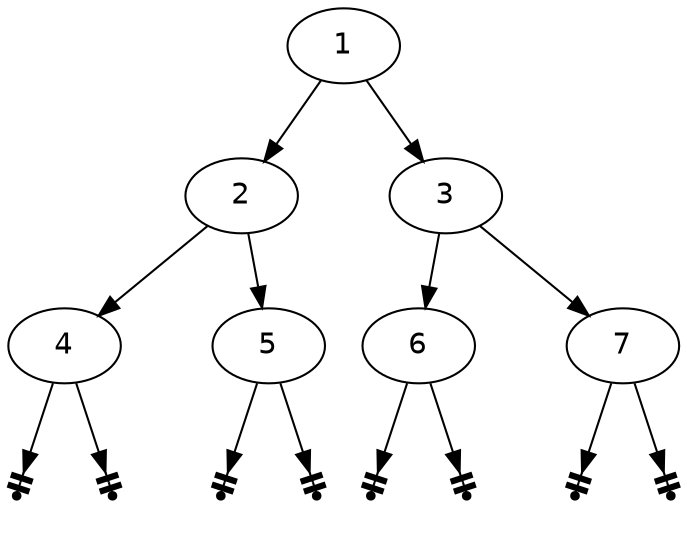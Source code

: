 digraph G {
	graph [fontname = "Helvetica"];
	node [fontname = "Helvetica"];
	edge [fontname = "Helvetica"];

	1 -> 2;
	m1 [label="", width=0.1, style=invis];
	1 -> m1 [style=invis];
	1 -> 3;
	{rank=same 2 -> m1 -> 3 [style=invis]};

	2 -> 4;
	m2 [label="", width=0.1, style=invis];
	2 -> m2 [style=invis];
	2 -> 5;
	{rank=same 4 -> m2 -> 5 [style=invis]};

	3 -> 6;
	m3 [label="", width=0.1, style=invis];
	3 -> m3 [style=invis];
	3 -> 7;
	{rank=same 6 -> m3 -> 7 [style=invis]};

	l4 [shape=point];
	4 -> l4 [arrowhead=teeteenormal];
	m4 [label="", width=0.1, style=invis];
	4 -> m4 [style=invis];
	r4 [shape=point];
	4 -> r4 [arrowhead=teeteenormal];
	{rank=same l4 -> m4 -> r4 [style=invis]};

	l5 [shape=point];
	5 -> l5 [arrowhead=teeteenormal];
	m5 [label="", width=0.1, style=invis];
	5 -> m5 [style=invis];
	r5 [shape=point];
	5 -> r5 [arrowhead=teeteenormal];
	{rank=same l5 -> m5 -> r5 [style=invis]};

	l6 [shape=point];
	6 -> l6 [arrowhead=teeteenormal];
	m6 [label="", width=0.1, style=invis];
	6 -> m6 [style=invis];
	r6 [shape=point];
	6 -> r6 [arrowhead=teeteenormal];
	{rank=same l6 -> m6 -> r6 [style=invis]};

	l7 [shape=point];
	7 -> l7 [arrowhead=teeteenormal];
	m7 [label="", width=0.1, style=invis];
	7 -> m7 [style=invis];
	r7 [shape=point];
	7 -> r7 [arrowhead=teeteenormal];
	{rank=same l7 -> m7 -> r7 [style=invis]};
}
